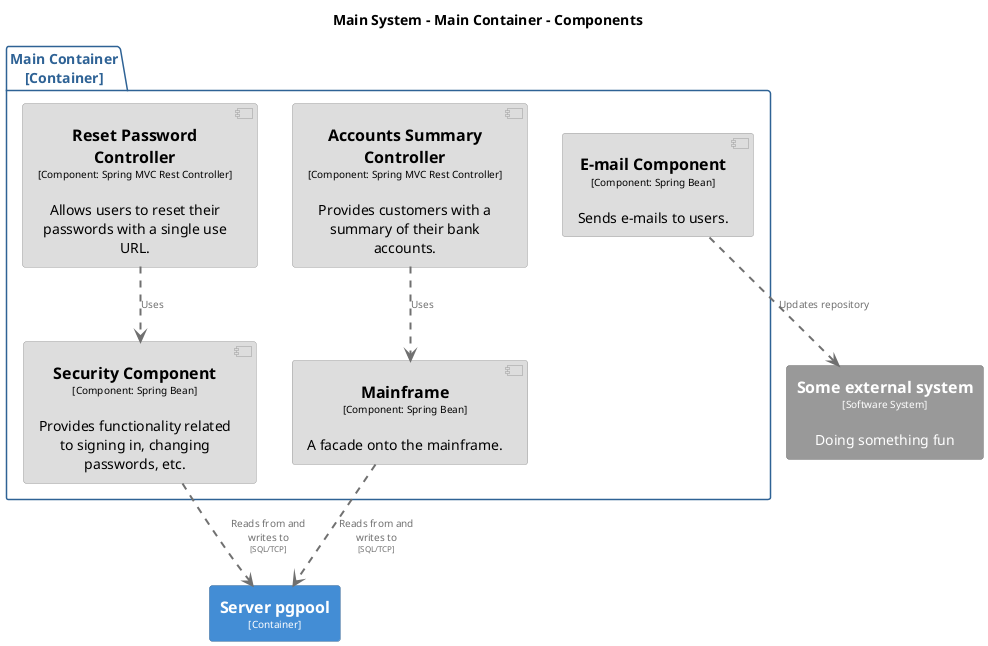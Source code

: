 @startuml
set separator none
title Main System - Main Container - Components

top to bottom direction

skinparam {
  shadowing false
  arrowFontSize 10
  defaultTextAlignment center
  wrapWidth 200
  maxMessageSize 100
}

hide stereotype

skinparam component<<MainSystem.MainContainer.AccountsSummaryController>> {
  BackgroundColor #dddddd
  FontColor #000000
  BorderColor #9a9a9a
}
skinparam component<<MainSystem.MainContainer.EmailComponent>> {
  BackgroundColor #dddddd
  FontColor #000000
  BorderColor #9a9a9a
}
skinparam component<<MainSystem.MainContainer.Mainframe>> {
  BackgroundColor #dddddd
  FontColor #000000
  BorderColor #9a9a9a
}
skinparam component<<MainSystem.MainContainer.ResetPasswordController>> {
  BackgroundColor #dddddd
  FontColor #000000
  BorderColor #9a9a9a
}
skinparam component<<MainSystem.MainContainer.SecurityComponent>> {
  BackgroundColor #dddddd
  FontColor #000000
  BorderColor #9a9a9a
}
skinparam rectangle<<MainSystem.Serverpgpool>> {
  BackgroundColor #438dd5
  FontColor #ffffff
  BorderColor #2e6295
}
skinparam rectangle<<Someexternalsystem>> {
  BackgroundColor #999999
  FontColor #ffffff
  BorderColor #6b6b6b
}

rectangle "==Server pgpool\n<size:10>[Container]</size>" <<MainSystem.Serverpgpool>> as MainSystem.Serverpgpool
rectangle "==Some external system\n<size:10>[Software System]</size>\n\nDoing something fun" <<Someexternalsystem>> as Someexternalsystem

package "Main Container\n[Container]" <<MainSystem.MainContainer>> {
  skinparam PackageBorderColor<<MainSystem.MainContainer>> #2e6295
  skinparam PackageFontColor<<MainSystem.MainContainer>> #2e6295

  component "==Accounts Summary Controller\n<size:10>[Component: Spring MVC Rest Controller]</size>\n\nProvides customers with a summary of their bank accounts." <<MainSystem.MainContainer.AccountsSummaryController>> as MainSystem.MainContainer.AccountsSummaryController
  component "==Reset Password Controller\n<size:10>[Component: Spring MVC Rest Controller]</size>\n\nAllows users to reset their passwords with a single use URL." <<MainSystem.MainContainer.ResetPasswordController>> as MainSystem.MainContainer.ResetPasswordController
  component "==Security Component\n<size:10>[Component: Spring Bean]</size>\n\nProvides functionality related to signing in, changing passwords, etc." <<MainSystem.MainContainer.SecurityComponent>> as MainSystem.MainContainer.SecurityComponent
  component "==Mainframe\n<size:10>[Component: Spring Bean]</size>\n\nA facade onto the mainframe." <<MainSystem.MainContainer.Mainframe>> as MainSystem.MainContainer.Mainframe
  component "==E-mail Component\n<size:10>[Component: Spring Bean]</size>\n\nSends e-mails to users." <<MainSystem.MainContainer.EmailComponent>> as MainSystem.MainContainer.EmailComponent
}

MainSystem.MainContainer.AccountsSummaryController .[#707070,thickness=2].> MainSystem.MainContainer.Mainframe : "<color:#707070>Uses"
MainSystem.MainContainer.Mainframe .[#707070,thickness=2].> MainSystem.Serverpgpool : "<color:#707070>Reads from and writes to\n<color:#707070><size:8>[SQL/TCP]</size>"
MainSystem.MainContainer.ResetPasswordController .[#707070,thickness=2].> MainSystem.MainContainer.SecurityComponent : "<color:#707070>Uses"
MainSystem.MainContainer.SecurityComponent .[#707070,thickness=2].> MainSystem.Serverpgpool : "<color:#707070>Reads from and writes to\n<color:#707070><size:8>[SQL/TCP]</size>"
MainSystem.MainContainer.EmailComponent .[#707070,thickness=2].> Someexternalsystem : "<color:#707070>Updates repository"
@enduml